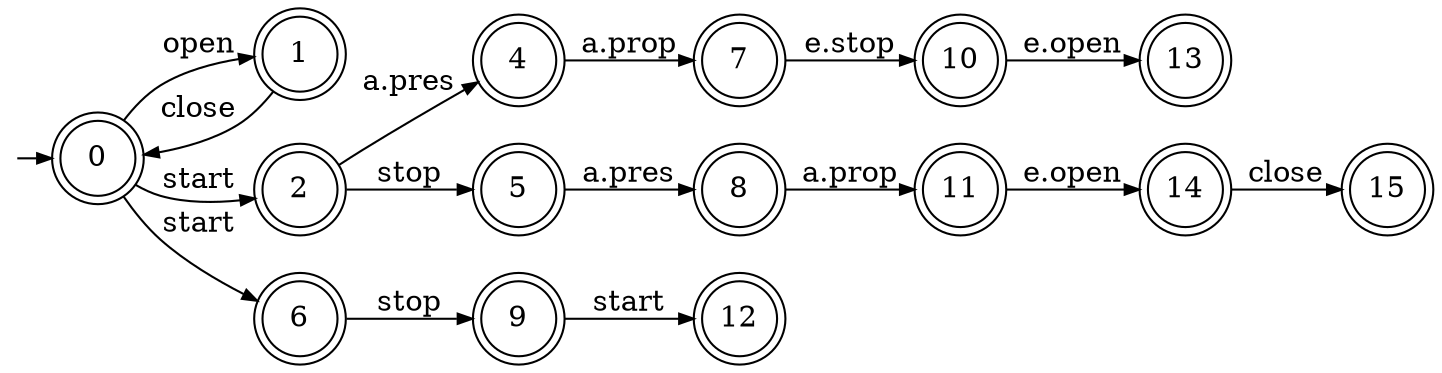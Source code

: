 digraph "0"{
  graph [pack=true rankdir=LR ranksep=0 margin=0];
  node [shape=doublecircle color=black width=0.5 height=0.5 fixedsize=true]
  edge [arrowsize=0.7]

  zz [label="" color="white" fillcolor="white" shape="circle" style="filled" 
      width=0.05 height=0.05 fixedsize=true ];
  zz -> 0 [label=""];

  "0" []
  "1" []
  "2" []
  "4" []
  "5" []
  "6" []
  "7" []
  "8" []
  "9" []
  "10" []
  "11" []
  "12" []
  "13" []
  "14" []
  "15" []

  "0" -> "1" [ label="open"]
  "0" -> "2" [ label="start"]
  "1" -> "0" [ label="close"]
  "2" -> "4" [ label="a.pres"]
  "2" -> "5" [ label="stop"]
  "0" -> "6" [ label="start"]
  "4" -> "7" [ label="a.prop"]
  "5" -> "8" [ label="a.pres"]
  "6" -> "9" [ label="stop"]
  "7" -> "10" [ label="e.stop"]
  "8" -> "11" [ label="a.prop"]
  "9" -> "12" [ label="start"]
  "10" -> "13" [ label="e.open"]
  "11" -> "14" [ label="e.open"]
  "14" -> "15" [ label="close"]
}
